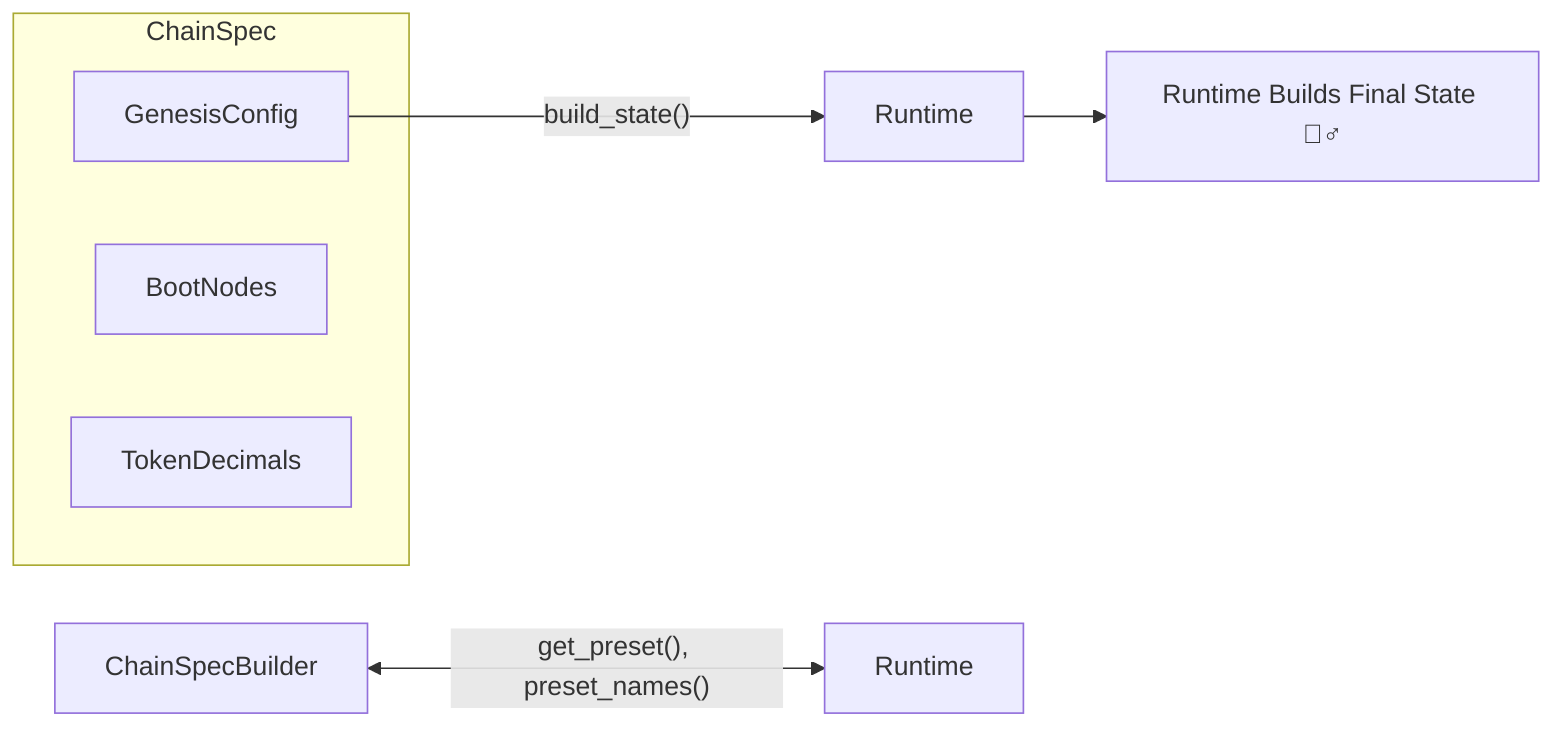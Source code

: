 flowchart LR
    GenesisConfig --build_state()--> Runtime  --> Final[Runtime Builds Final State 👷‍♂️]
    ChainSpecBuilder
    ChainSpecBuilder <--get_preset(), preset_names()--> OtherRuntime[Runtime]

    subgraph ChainSpec
        direction LR
        BootNodes
        TokenDecimals
        GenesisConfig
    end
